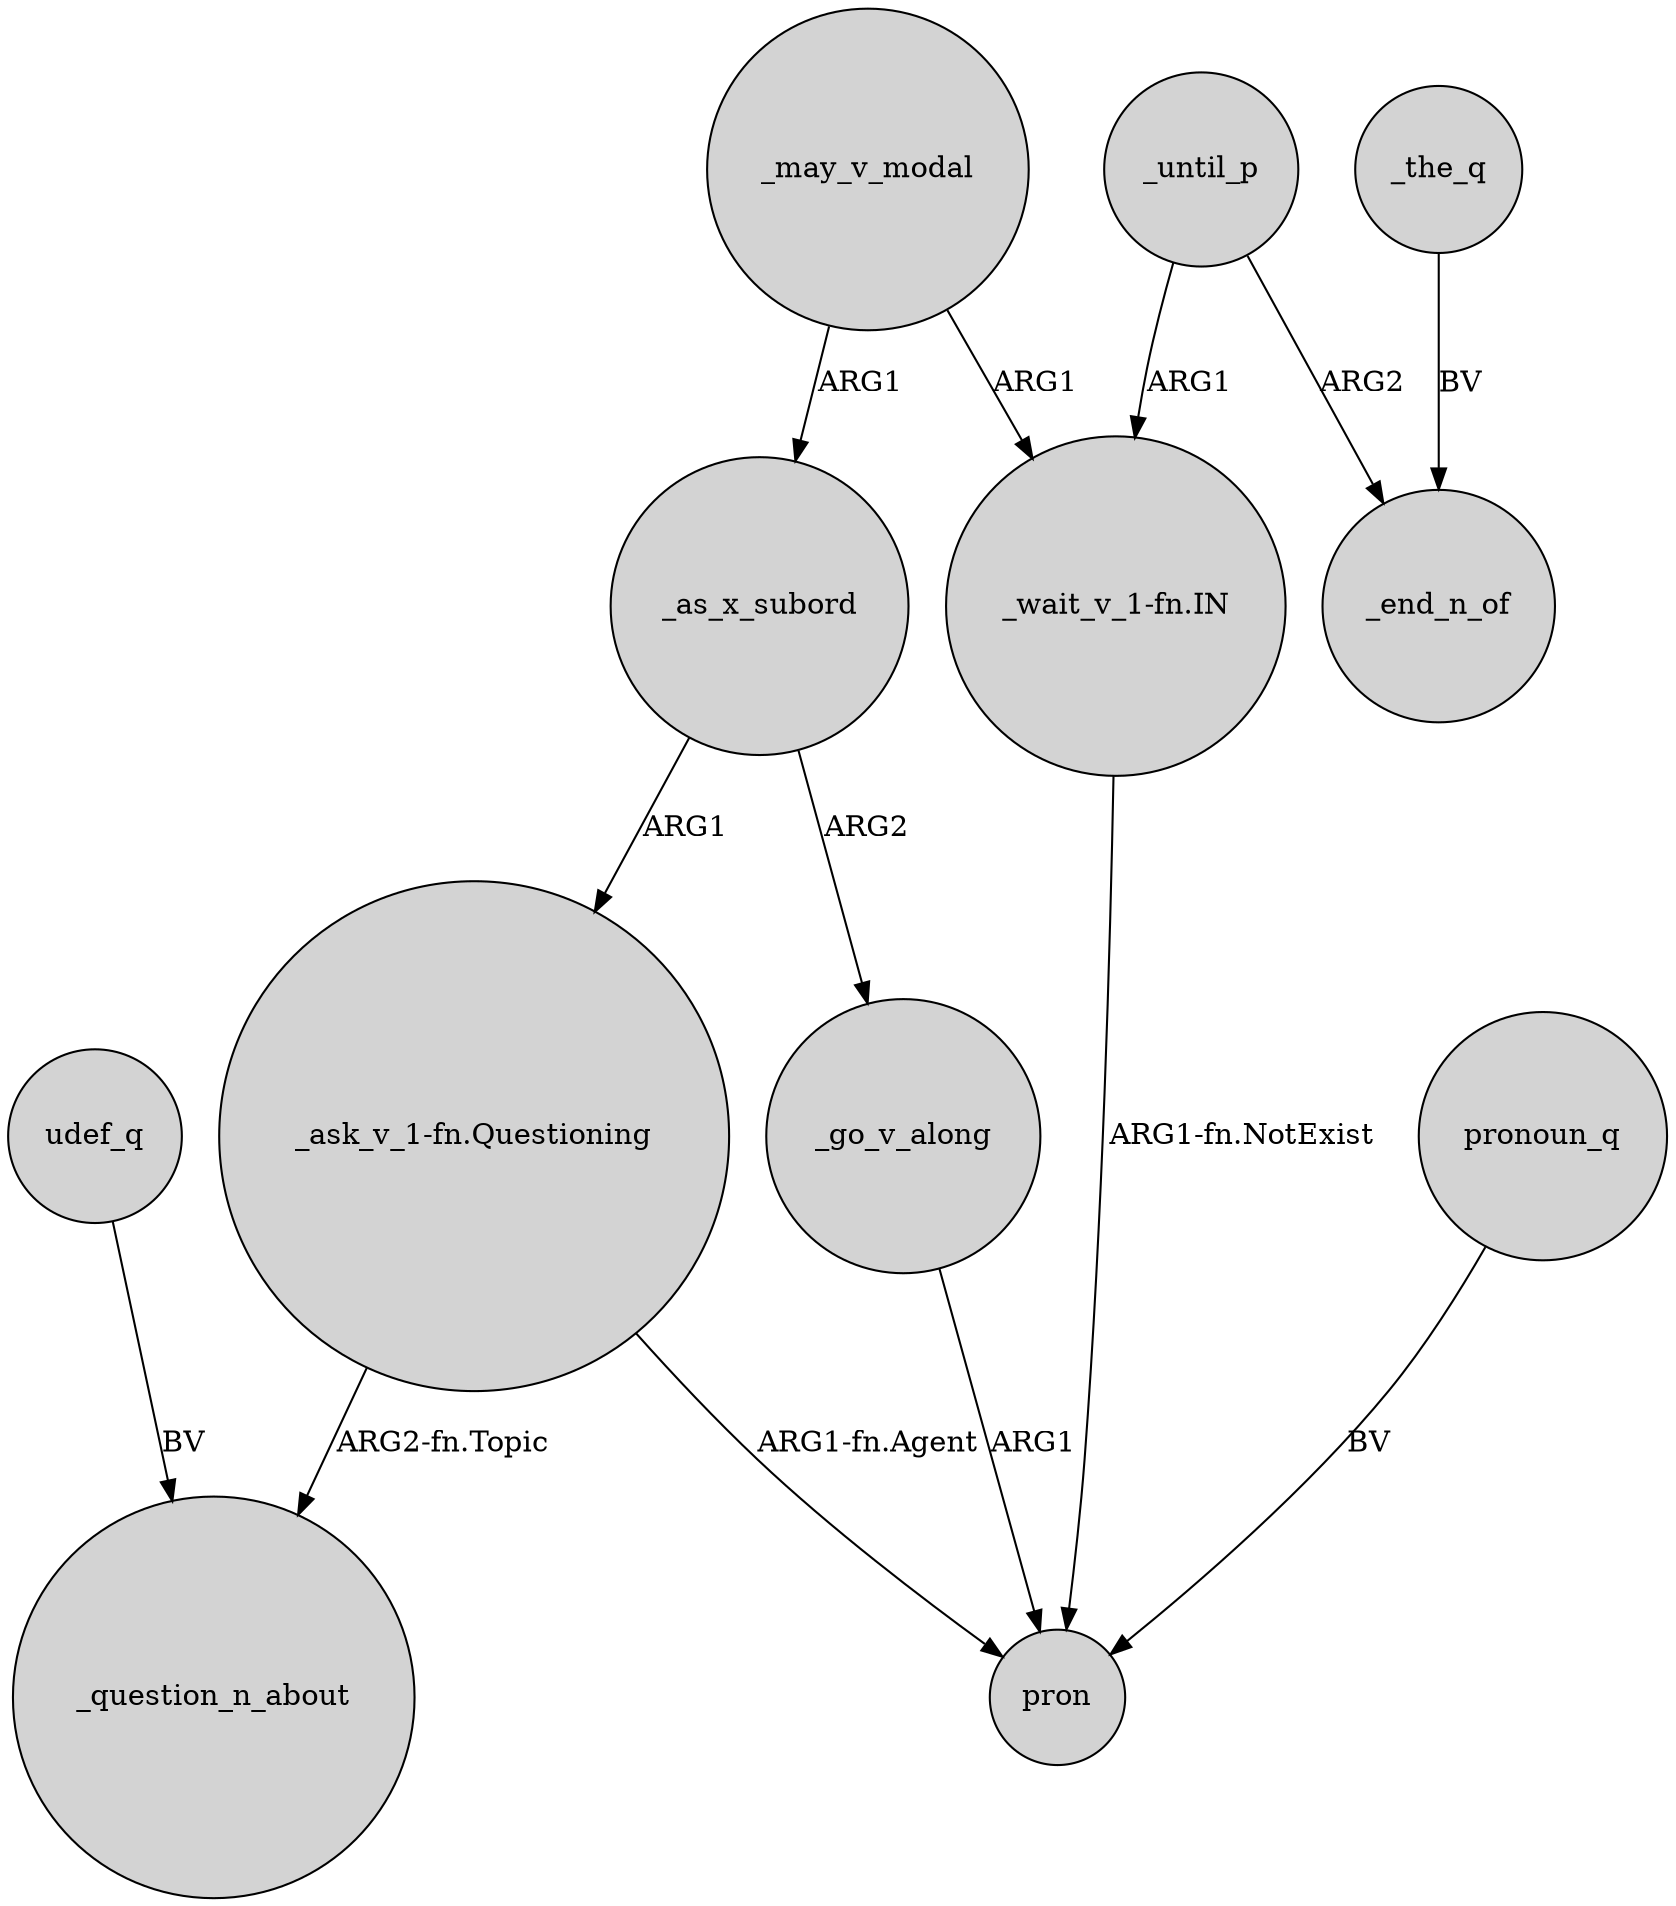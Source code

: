 digraph {
	node [shape=circle style=filled]
	_may_v_modal -> _as_x_subord [label=ARG1]
	udef_q -> _question_n_about [label=BV]
	_may_v_modal -> "_wait_v_1-fn.IN" [label=ARG1]
	"_wait_v_1-fn.IN" -> pron [label="ARG1-fn.NotExist"]
	_until_p -> "_wait_v_1-fn.IN" [label=ARG1]
	_until_p -> _end_n_of [label=ARG2]
	"_ask_v_1-fn.Questioning" -> pron [label="ARG1-fn.Agent"]
	"_ask_v_1-fn.Questioning" -> _question_n_about [label="ARG2-fn.Topic"]
	_the_q -> _end_n_of [label=BV]
	_as_x_subord -> _go_v_along [label=ARG2]
	_go_v_along -> pron [label=ARG1]
	_as_x_subord -> "_ask_v_1-fn.Questioning" [label=ARG1]
	pronoun_q -> pron [label=BV]
}
